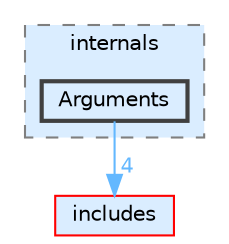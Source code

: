 digraph "lib/internals/Arguments"
{
 // LATEX_PDF_SIZE
  bgcolor="transparent";
  edge [fontname=Helvetica,fontsize=10,labelfontname=Helvetica,labelfontsize=10];
  node [fontname=Helvetica,fontsize=10,shape=box,height=0.2,width=0.4];
  compound=true
  subgraph clusterdir_b676090d228801dd7ffbbb73657bbc43 {
    graph [ bgcolor="#daedff", pencolor="grey50", label="internals", fontname=Helvetica,fontsize=10 style="filled,dashed", URL="dir_b676090d228801dd7ffbbb73657bbc43.html",tooltip=""]
  dir_df5f472c183702a5100184fdd01c77a3 [label="Arguments", fillcolor="#daedff", color="grey25", style="filled,bold", URL="dir_df5f472c183702a5100184fdd01c77a3.html",tooltip=""];
  }
  dir_09e761304027c904456130627fd4dcf5 [label="includes", fillcolor="#daedff", color="red", style="filled", URL="dir_09e761304027c904456130627fd4dcf5.html",tooltip=""];
  dir_df5f472c183702a5100184fdd01c77a3->dir_09e761304027c904456130627fd4dcf5 [headlabel="4", labeldistance=1.5 headhref="dir_000000_000009.html" href="dir_000000_000009.html" color="steelblue1" fontcolor="steelblue1"];
}
